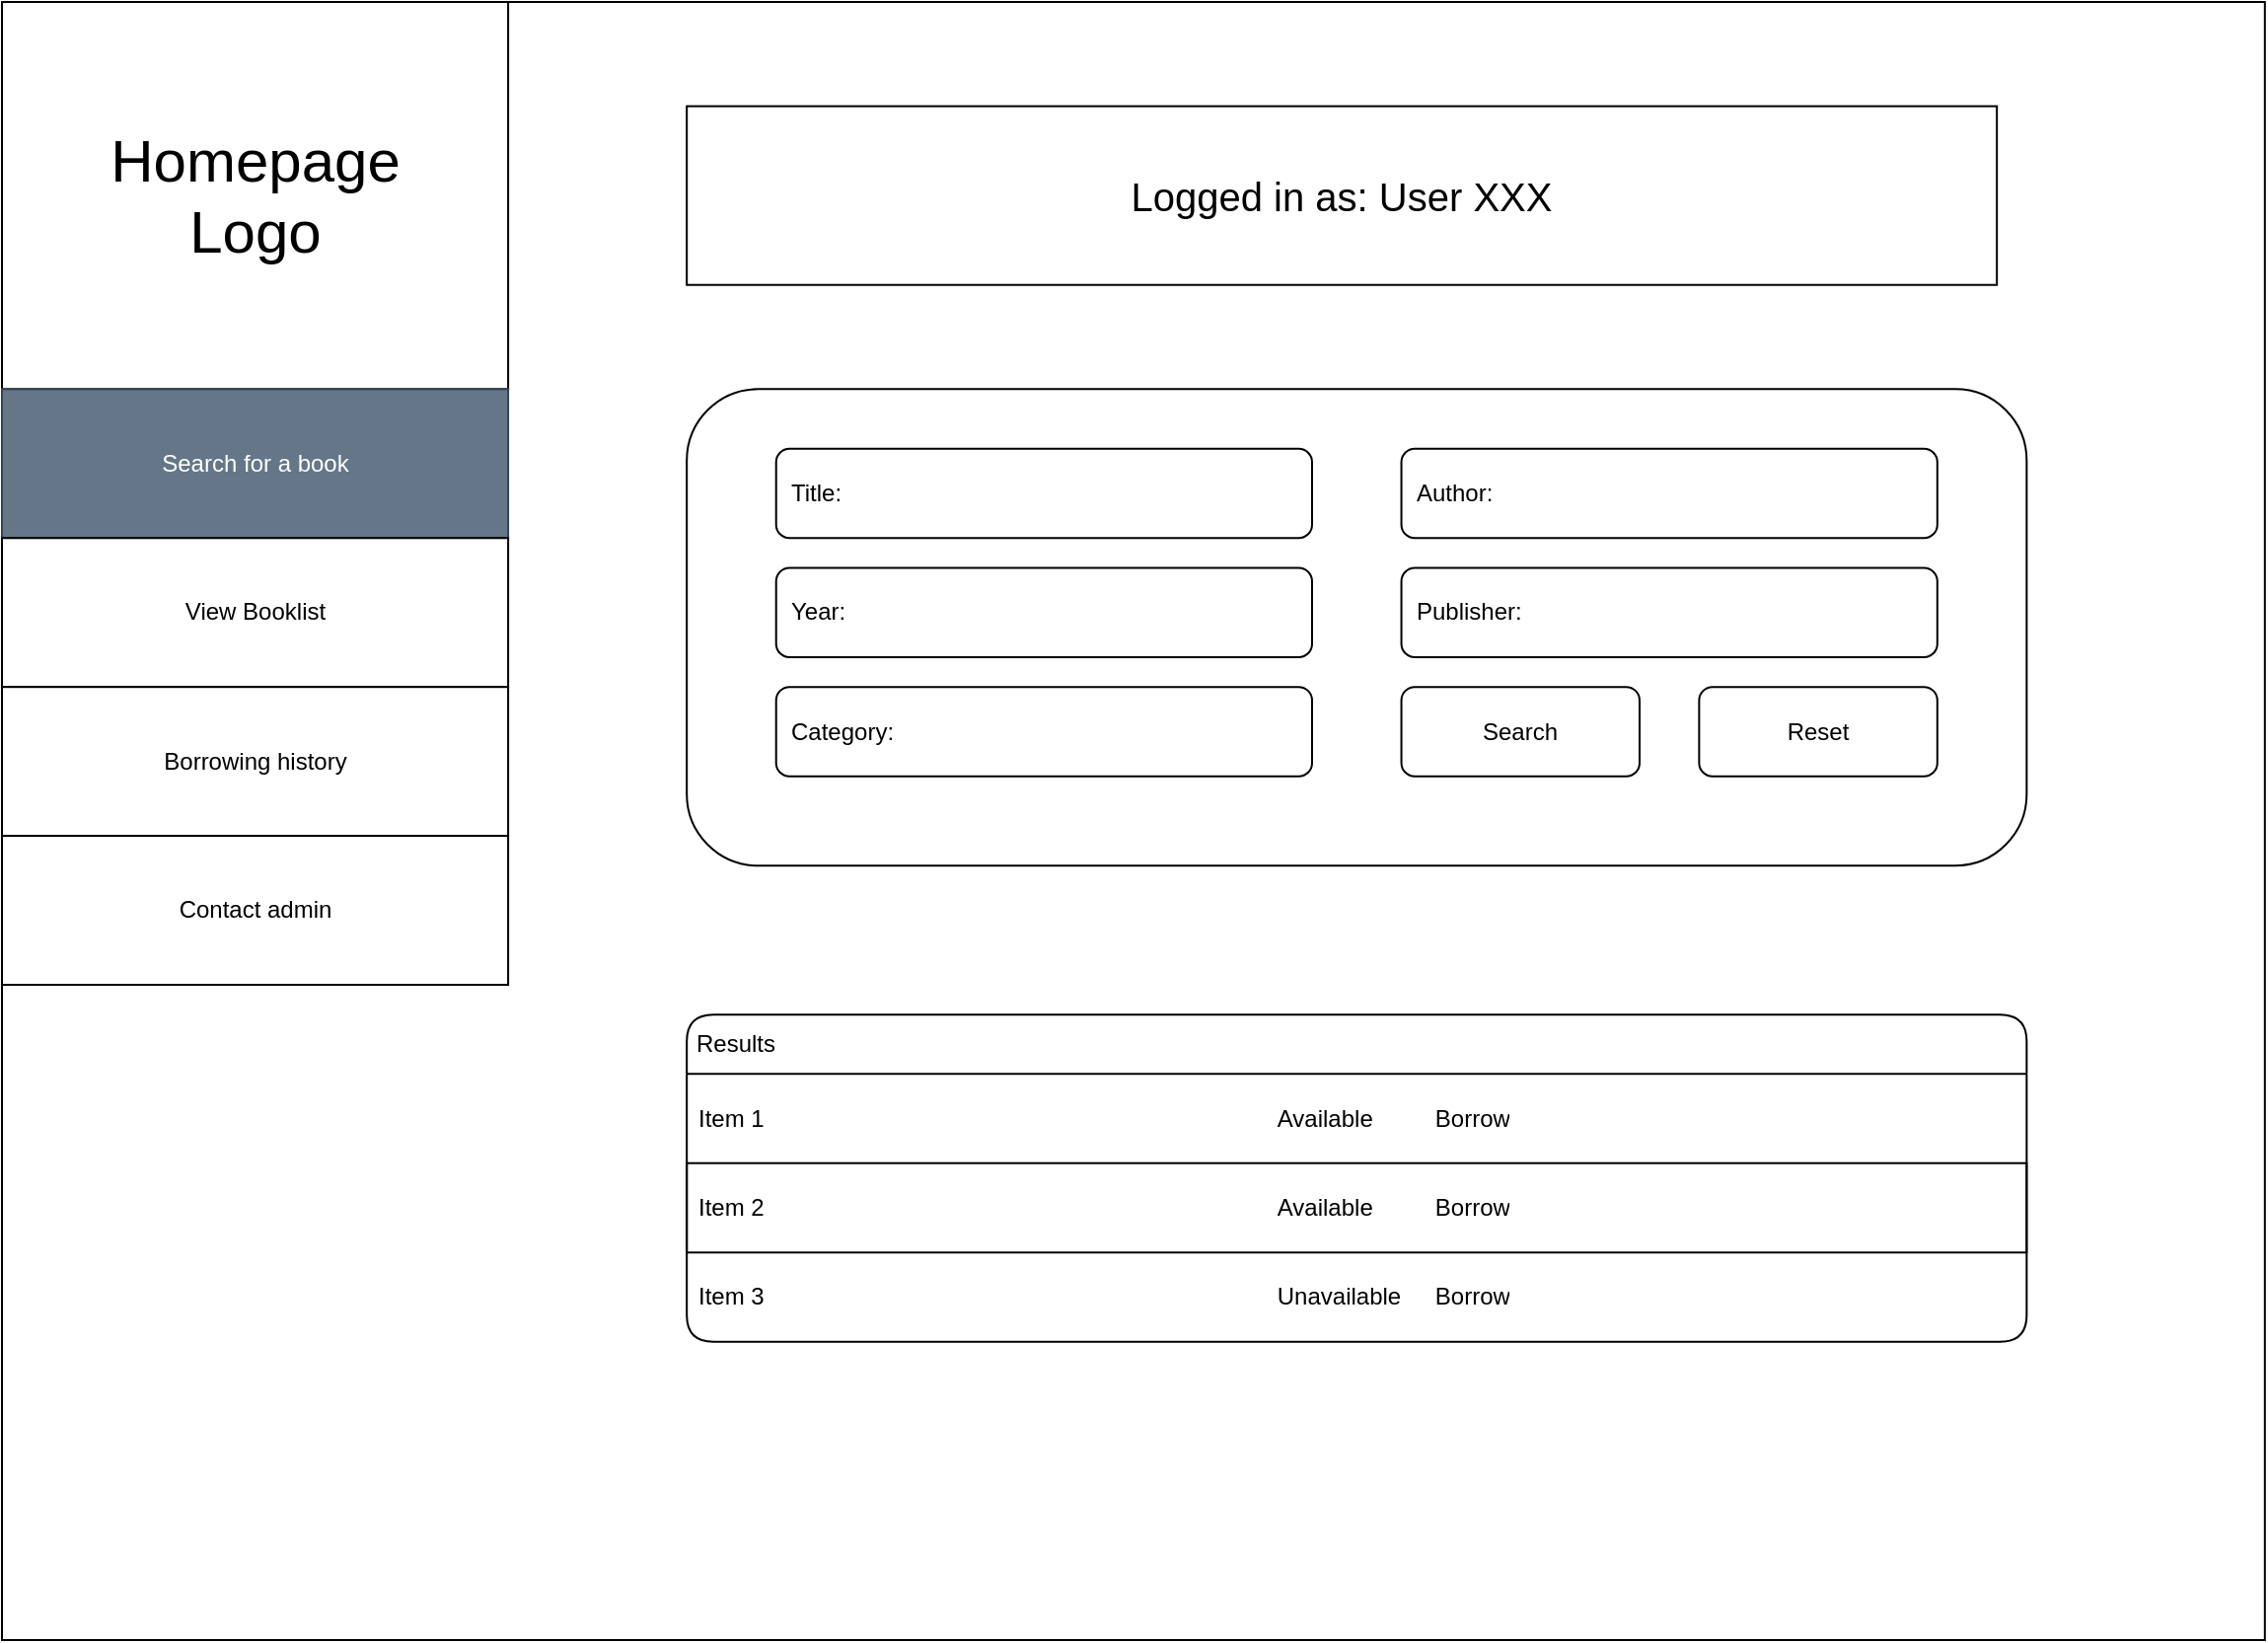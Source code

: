 <mxfile>
    <diagram id="0CckgzVXy82zRMYBrfmL" name="User search">
        <mxGraphModel dx="2255" dy="1273" grid="1" gridSize="10" guides="1" tooltips="1" connect="1" arrows="1" fold="1" page="1" pageScale="1" pageWidth="1600" pageHeight="900" math="0" shadow="0">
            <root>
                <mxCell id="0"/>
                <mxCell id="1" parent="0"/>
                <mxCell id="z92xc4Q1Bs1WR3zz0h-R-22" value="" style="group" vertex="1" connectable="0" parent="1">
                    <mxGeometry x="227" y="35" width="1146.91" height="830" as="geometry"/>
                </mxCell>
                <mxCell id="z92xc4Q1Bs1WR3zz0h-R-1" value="" style="rounded=0;whiteSpace=wrap;html=1;fillColor=default;fillStyle=auto;" vertex="1" parent="z92xc4Q1Bs1WR3zz0h-R-22">
                    <mxGeometry width="1146.91" height="830" as="geometry"/>
                </mxCell>
                <mxCell id="z92xc4Q1Bs1WR3zz0h-R-2" value="&lt;font style=&quot;font-size: 20px;&quot;&gt;Logged in as: User XXX&lt;/font&gt;" style="rounded=0;whiteSpace=wrap;html=1;" vertex="1" parent="z92xc4Q1Bs1WR3zz0h-R-22">
                    <mxGeometry x="347.091" y="52.818" width="664.001" height="90.545" as="geometry"/>
                </mxCell>
                <mxCell id="z92xc4Q1Bs1WR3zz0h-R-3" value="" style="group" vertex="1" connectable="0" parent="z92xc4Q1Bs1WR3zz0h-R-22">
                    <mxGeometry width="256.546" height="498" as="geometry"/>
                </mxCell>
                <mxCell id="z92xc4Q1Bs1WR3zz0h-R-4" value="&lt;font style=&quot;font-size: 30px;&quot;&gt;Homepage&lt;br&gt;Logo&lt;br&gt;&lt;/font&gt;" style="rounded=0;whiteSpace=wrap;html=1;" vertex="1" parent="z92xc4Q1Bs1WR3zz0h-R-3">
                    <mxGeometry width="256.546" height="196.182" as="geometry"/>
                </mxCell>
                <mxCell id="z92xc4Q1Bs1WR3zz0h-R-5" value="Search for a book" style="rounded=0;whiteSpace=wrap;html=1;fillColor=#647687;fontColor=#ffffff;strokeColor=#314354;" vertex="1" parent="z92xc4Q1Bs1WR3zz0h-R-3">
                    <mxGeometry y="196.182" width="256.546" height="75.455" as="geometry"/>
                </mxCell>
                <mxCell id="z92xc4Q1Bs1WR3zz0h-R-6" value="View Booklist" style="rounded=0;whiteSpace=wrap;html=1;" vertex="1" parent="z92xc4Q1Bs1WR3zz0h-R-3">
                    <mxGeometry y="271.636" width="256.546" height="75.455" as="geometry"/>
                </mxCell>
                <mxCell id="z92xc4Q1Bs1WR3zz0h-R-7" value="Borrowing history" style="rounded=0;whiteSpace=wrap;html=1;" vertex="1" parent="z92xc4Q1Bs1WR3zz0h-R-3">
                    <mxGeometry y="347.091" width="256.546" height="75.455" as="geometry"/>
                </mxCell>
                <mxCell id="z92xc4Q1Bs1WR3zz0h-R-8" value="Contact admin" style="rounded=0;whiteSpace=wrap;html=1;" vertex="1" parent="z92xc4Q1Bs1WR3zz0h-R-3">
                    <mxGeometry y="422.545" width="256.546" height="75.455" as="geometry"/>
                </mxCell>
                <mxCell id="z92xc4Q1Bs1WR3zz0h-R-9" value="Results" style="swimlane;fontStyle=0;childLayout=stackLayout;horizontal=1;startSize=30;horizontalStack=0;resizeParent=1;resizeParentMax=0;resizeLast=0;collapsible=1;marginBottom=0;whiteSpace=wrap;html=1;rounded=1;align=left;spacingLeft=3;" vertex="1" parent="z92xc4Q1Bs1WR3zz0h-R-22">
                    <mxGeometry x="347.091" y="513.091" width="679.091" height="165.818" as="geometry">
                        <mxRectangle x="270" y="420" width="60" height="30" as="alternateBounds"/>
                    </mxGeometry>
                </mxCell>
                <mxCell id="z92xc4Q1Bs1WR3zz0h-R-10" value="Item 1&lt;span style=&quot;white-space: pre;&quot;&gt;&#9;&lt;/span&gt;&lt;span style=&quot;white-space: pre;&quot;&gt;&#9;&lt;/span&gt;&lt;span style=&quot;white-space: pre;&quot;&gt;&#9;&lt;/span&gt;&lt;span style=&quot;white-space: pre;&quot;&gt;&#9;&lt;/span&gt;&lt;span style=&quot;white-space: pre;&quot;&gt;&#9;&lt;/span&gt;&lt;span style=&quot;white-space: pre;&quot;&gt;&#9;&lt;/span&gt;&lt;span style=&quot;white-space: pre;&quot;&gt;&#9;&lt;/span&gt;&lt;span style=&quot;white-space: pre;&quot;&gt;&#9;&lt;/span&gt;&lt;span style=&quot;white-space: pre;&quot;&gt;&#9;&lt;/span&gt;&lt;span style=&quot;white-space: pre;&quot;&gt;&#9;&lt;/span&gt;Available&lt;span style=&quot;white-space: pre;&quot;&gt;&#9;&lt;/span&gt;&lt;span style=&quot;white-space: pre;&quot;&gt;&#9;&lt;/span&gt;Borrow" style="text;strokeColor=none;fillColor=none;align=left;verticalAlign=middle;spacingLeft=4;spacingRight=4;overflow=hidden;points=[[0,0.5],[1,0.5]];portConstraint=eastwest;rotatable=0;whiteSpace=wrap;html=1;" vertex="1" parent="z92xc4Q1Bs1WR3zz0h-R-9">
                    <mxGeometry y="30" width="679.091" height="45.273" as="geometry"/>
                </mxCell>
                <mxCell id="z92xc4Q1Bs1WR3zz0h-R-11" value="Item 2&lt;span style=&quot;white-space: pre;&quot;&gt;&#9;&lt;/span&gt;&lt;span style=&quot;white-space: pre;&quot;&gt;&#9;&lt;/span&gt;&lt;span style=&quot;white-space: pre;&quot;&gt;&#9;&lt;/span&gt;&lt;span style=&quot;white-space: pre;&quot;&gt;&#9;&lt;/span&gt;&lt;span style=&quot;white-space: pre;&quot;&gt;&#9;&lt;/span&gt;&lt;span style=&quot;white-space: pre;&quot;&gt;&#9;&lt;/span&gt;&lt;span style=&quot;white-space: pre;&quot;&gt;&#9;&lt;/span&gt;&lt;span style=&quot;white-space: pre;&quot;&gt;&#9;&lt;/span&gt;&lt;span style=&quot;white-space: pre;&quot;&gt;&#9;&lt;/span&gt;&lt;span style=&quot;white-space: pre;&quot;&gt;&#9;&lt;/span&gt;Available&lt;span style=&quot;&quot;&gt;&#9;&lt;span style=&quot;white-space: pre;&quot;&gt;&#9;&lt;/span&gt;&lt;/span&gt;Borrow" style="text;strokeColor=default;fillColor=none;align=left;verticalAlign=middle;spacingLeft=4;spacingRight=4;overflow=hidden;points=[[0,0.5],[1,0.5]];portConstraint=eastwest;rotatable=0;whiteSpace=wrap;html=1;" vertex="1" parent="z92xc4Q1Bs1WR3zz0h-R-9">
                    <mxGeometry y="75.273" width="679.091" height="45.273" as="geometry"/>
                </mxCell>
                <mxCell id="z92xc4Q1Bs1WR3zz0h-R-12" value="Item 3&lt;span style=&quot;&quot;&gt;&amp;nbsp;&lt;/span&gt;&lt;span style=&quot;&quot;&gt;&amp;nbsp;&lt;span style=&quot;white-space: pre;&quot;&gt;&#9;&lt;/span&gt;&lt;span style=&quot;white-space: pre;&quot;&gt;&#9;&lt;/span&gt;&lt;span style=&quot;white-space: pre;&quot;&gt;&#9;&lt;/span&gt;&lt;span style=&quot;white-space: pre;&quot;&gt;&#9;&lt;/span&gt;&lt;span style=&quot;white-space: pre;&quot;&gt;&#9;&lt;/span&gt;&lt;span style=&quot;white-space: pre;&quot;&gt;&#9;&lt;/span&gt;&lt;span style=&quot;white-space: pre;&quot;&gt;&#9;&lt;/span&gt;&lt;span style=&quot;white-space: pre;&quot;&gt;&#9;&lt;/span&gt;&lt;span style=&quot;white-space: pre;&quot;&gt;&#9;&lt;/span&gt;&lt;span style=&quot;white-space: pre;&quot;&gt;&#9;&lt;/span&gt;Una&lt;/span&gt;vailable&lt;span style=&quot;&quot;&gt;&#9;&lt;span style=&quot;white-space: pre;&quot;&gt;&#9;&lt;/span&gt;&lt;/span&gt;Borrow" style="text;strokeColor=none;fillColor=none;align=left;verticalAlign=middle;spacingLeft=4;spacingRight=4;overflow=hidden;points=[[0,0.5],[1,0.5]];portConstraint=eastwest;rotatable=0;whiteSpace=wrap;html=1;" vertex="1" parent="z92xc4Q1Bs1WR3zz0h-R-9">
                    <mxGeometry y="120.545" width="679.091" height="45.273" as="geometry"/>
                </mxCell>
                <mxCell id="z92xc4Q1Bs1WR3zz0h-R-13" value="&lt;font style=&quot;font-size: 20px;&quot;&gt;&lt;br&gt;&lt;/font&gt;" style="rounded=1;whiteSpace=wrap;html=1;" vertex="1" parent="z92xc4Q1Bs1WR3zz0h-R-22">
                    <mxGeometry x="347.091" y="196.182" width="679.091" height="241.455" as="geometry"/>
                </mxCell>
                <mxCell id="z92xc4Q1Bs1WR3zz0h-R-14" value="" style="group" vertex="1" connectable="0" parent="z92xc4Q1Bs1WR3zz0h-R-22">
                    <mxGeometry x="392.364" y="226.364" width="588.546" height="166" as="geometry"/>
                </mxCell>
                <mxCell id="z92xc4Q1Bs1WR3zz0h-R-15" value="Title:&amp;nbsp;" style="rounded=1;whiteSpace=wrap;html=1;align=left;spacingLeft=6;" vertex="1" parent="z92xc4Q1Bs1WR3zz0h-R-14">
                    <mxGeometry width="271.637" height="45.273" as="geometry"/>
                </mxCell>
                <mxCell id="z92xc4Q1Bs1WR3zz0h-R-16" value="Year:&amp;nbsp;" style="rounded=1;whiteSpace=wrap;html=1;align=left;spacingLeft=6;" vertex="1" parent="z92xc4Q1Bs1WR3zz0h-R-14">
                    <mxGeometry y="60.364" width="271.637" height="45.273" as="geometry"/>
                </mxCell>
                <mxCell id="z92xc4Q1Bs1WR3zz0h-R-17" value="Author:&amp;nbsp;" style="rounded=1;whiteSpace=wrap;html=1;align=left;spacingLeft=6;" vertex="1" parent="z92xc4Q1Bs1WR3zz0h-R-14">
                    <mxGeometry x="316.909" width="271.637" height="45.273" as="geometry"/>
                </mxCell>
                <mxCell id="z92xc4Q1Bs1WR3zz0h-R-18" value="Publisher:&amp;nbsp;" style="rounded=1;whiteSpace=wrap;html=1;align=left;spacingLeft=6;" vertex="1" parent="z92xc4Q1Bs1WR3zz0h-R-14">
                    <mxGeometry x="316.909" y="60.364" width="271.637" height="45.273" as="geometry"/>
                </mxCell>
                <mxCell id="z92xc4Q1Bs1WR3zz0h-R-19" value="Category:&amp;nbsp;" style="rounded=1;whiteSpace=wrap;html=1;align=left;spacingLeft=6;" vertex="1" parent="z92xc4Q1Bs1WR3zz0h-R-14">
                    <mxGeometry y="120.727" width="271.637" height="45.273" as="geometry"/>
                </mxCell>
                <mxCell id="z92xc4Q1Bs1WR3zz0h-R-20" value="Search" style="rounded=1;whiteSpace=wrap;html=1;" vertex="1" parent="z92xc4Q1Bs1WR3zz0h-R-14">
                    <mxGeometry x="316.909" y="120.727" width="120.727" height="45.273" as="geometry"/>
                </mxCell>
                <mxCell id="z92xc4Q1Bs1WR3zz0h-R-21" value="Reset" style="rounded=1;whiteSpace=wrap;html=1;" vertex="1" parent="z92xc4Q1Bs1WR3zz0h-R-14">
                    <mxGeometry x="467.819" y="120.727" width="120.727" height="45.273" as="geometry"/>
                </mxCell>
            </root>
        </mxGraphModel>
    </diagram>
    <diagram id="qqko3DIy3ZqMYqFOs5fr" name="Admin search">
        <mxGraphModel dx="2082" dy="275" grid="1" gridSize="10" guides="1" tooltips="1" connect="1" arrows="1" fold="1" page="1" pageScale="1" pageWidth="1600" pageHeight="900" math="0" shadow="0">
            <root>
                <mxCell id="0"/>
                <mxCell id="1" parent="0"/>
                <mxCell id="KGconYdnhPl-Y97_nvHL-24" value="" style="group" vertex="1" connectable="0" parent="1">
                    <mxGeometry x="227" y="935" width="1146.91" height="830" as="geometry"/>
                </mxCell>
                <mxCell id="KGconYdnhPl-Y97_nvHL-1" value="" style="rounded=0;whiteSpace=wrap;html=1;fillColor=default;fillStyle=auto;" vertex="1" parent="KGconYdnhPl-Y97_nvHL-24">
                    <mxGeometry width="1146.91" height="830" as="geometry"/>
                </mxCell>
                <mxCell id="KGconYdnhPl-Y97_nvHL-2" value="&lt;font style=&quot;font-size: 20px;&quot;&gt;Logged in as: Admin XXX&lt;/font&gt;" style="rounded=0;whiteSpace=wrap;html=1;" vertex="1" parent="KGconYdnhPl-Y97_nvHL-24">
                    <mxGeometry x="347.091" y="52.818" width="664.001" height="90.545" as="geometry"/>
                </mxCell>
                <mxCell id="KGconYdnhPl-Y97_nvHL-3" value="Results" style="swimlane;fontStyle=0;childLayout=stackLayout;horizontal=1;startSize=30;horizontalStack=0;resizeParent=1;resizeParentMax=0;resizeLast=0;collapsible=1;marginBottom=0;whiteSpace=wrap;html=1;rounded=1;align=left;spacingLeft=3;" vertex="1" parent="KGconYdnhPl-Y97_nvHL-24">
                    <mxGeometry x="347.091" y="513.091" width="679.091" height="165.818" as="geometry">
                        <mxRectangle x="270" y="1530" width="60" height="30" as="alternateBounds"/>
                    </mxGeometry>
                </mxCell>
                <mxCell id="KGconYdnhPl-Y97_nvHL-4" value="Item 1&lt;span style=&quot;white-space: pre;&quot;&gt;&#9;&lt;/span&gt;&lt;span style=&quot;white-space: pre;&quot;&gt;&#9;&lt;/span&gt;&lt;span style=&quot;white-space: pre;&quot;&gt;&#9;&lt;/span&gt;&lt;span style=&quot;white-space: pre;&quot;&gt;&#9;&lt;/span&gt;&lt;span style=&quot;white-space: pre;&quot;&gt;&#9;&lt;/span&gt;&lt;span style=&quot;white-space: pre;&quot;&gt;&#9;&lt;/span&gt;&lt;span style=&quot;white-space: pre;&quot;&gt;&#9;&lt;/span&gt;&lt;span style=&quot;white-space: pre;&quot;&gt;&#9;&lt;/span&gt;&lt;span style=&quot;white-space: pre;&quot;&gt;&#9;&lt;/span&gt;&lt;span style=&quot;white-space: pre;&quot;&gt;&#9;&lt;/span&gt;Edit&lt;span style=&quot;white-space: pre;&quot;&gt;&#9;&lt;/span&gt;&lt;span style=&quot;white-space: pre;&quot;&gt;&#9;&lt;/span&gt;Remove" style="text;strokeColor=none;fillColor=none;align=left;verticalAlign=middle;spacingLeft=4;spacingRight=4;overflow=hidden;points=[[0,0.5],[1,0.5]];portConstraint=eastwest;rotatable=0;whiteSpace=wrap;html=1;" vertex="1" parent="KGconYdnhPl-Y97_nvHL-3">
                    <mxGeometry y="30" width="679.091" height="45.273" as="geometry"/>
                </mxCell>
                <mxCell id="KGconYdnhPl-Y97_nvHL-5" value="Item 2&lt;span style=&quot;white-space: pre;&quot;&gt;&#9;&lt;/span&gt;&lt;span style=&quot;white-space: pre;&quot;&gt;&#9;&lt;/span&gt;&lt;span style=&quot;white-space: pre;&quot;&gt;&#9;&lt;/span&gt;&lt;span style=&quot;white-space: pre;&quot;&gt;&#9;&lt;/span&gt;&lt;span style=&quot;white-space: pre;&quot;&gt;&#9;&lt;/span&gt;&lt;span style=&quot;white-space: pre;&quot;&gt;&#9;&lt;/span&gt;&lt;span style=&quot;white-space: pre;&quot;&gt;&#9;&lt;/span&gt;&lt;span style=&quot;white-space: pre;&quot;&gt;&#9;&lt;/span&gt;&lt;span style=&quot;white-space: pre;&quot;&gt;&#9;&lt;/span&gt;&lt;span style=&quot;white-space: pre;&quot;&gt;&#9;&lt;/span&gt;Edit&lt;span style=&quot;&quot;&gt;&#9;&lt;span style=&quot;white-space: pre;&quot;&gt;&#9;&lt;span style=&quot;white-space: pre;&quot;&gt;&#9;&lt;/span&gt;&lt;/span&gt;&lt;/span&gt;Remove" style="text;strokeColor=default;fillColor=none;align=left;verticalAlign=middle;spacingLeft=4;spacingRight=4;overflow=hidden;points=[[0,0.5],[1,0.5]];portConstraint=eastwest;rotatable=0;whiteSpace=wrap;html=1;" vertex="1" parent="KGconYdnhPl-Y97_nvHL-3">
                    <mxGeometry y="75.273" width="679.091" height="45.273" as="geometry"/>
                </mxCell>
                <mxCell id="KGconYdnhPl-Y97_nvHL-6" value="Item 3&lt;span style=&quot;&quot;&gt;&amp;nbsp;&lt;/span&gt;&lt;span style=&quot;&quot;&gt;&amp;nbsp;&lt;span style=&quot;white-space: pre;&quot;&gt;&#9;&lt;/span&gt;&lt;span style=&quot;white-space: pre;&quot;&gt;&#9;&lt;/span&gt;&lt;span style=&quot;white-space: pre;&quot;&gt;&#9;&lt;/span&gt;&lt;span style=&quot;white-space: pre;&quot;&gt;&#9;&lt;/span&gt;&lt;span style=&quot;white-space: pre;&quot;&gt;&#9;&lt;/span&gt;&lt;span style=&quot;white-space: pre;&quot;&gt;&#9;&lt;/span&gt;&lt;span style=&quot;white-space: pre;&quot;&gt;&#9;&lt;/span&gt;&lt;span style=&quot;white-space: pre;&quot;&gt;&#9;&lt;/span&gt;&lt;span style=&quot;white-space: pre;&quot;&gt;&#9;&lt;/span&gt;&lt;span style=&quot;white-space: pre;&quot;&gt;&#9;&lt;/span&gt;Edit&lt;span style=&quot;white-space: pre;&quot;&gt;&#9;&lt;/span&gt;&lt;/span&gt;&lt;span style=&quot;&quot;&gt;&amp;nbsp;&lt;span style=&quot;white-space: pre;&quot;&gt;&#9;&lt;/span&gt;&lt;/span&gt;Remove" style="text;strokeColor=none;fillColor=none;align=left;verticalAlign=middle;spacingLeft=4;spacingRight=4;overflow=hidden;points=[[0,0.5],[1,0.5]];portConstraint=eastwest;rotatable=0;whiteSpace=wrap;html=1;" vertex="1" parent="KGconYdnhPl-Y97_nvHL-3">
                    <mxGeometry y="120.545" width="679.091" height="45.273" as="geometry"/>
                </mxCell>
                <mxCell id="KGconYdnhPl-Y97_nvHL-7" value="&lt;font style=&quot;font-size: 20px;&quot;&gt;&lt;br&gt;&lt;/font&gt;" style="rounded=1;whiteSpace=wrap;html=1;" vertex="1" parent="KGconYdnhPl-Y97_nvHL-24">
                    <mxGeometry x="347.091" y="196.182" width="679.091" height="241.455" as="geometry"/>
                </mxCell>
                <mxCell id="KGconYdnhPl-Y97_nvHL-8" value="" style="group" vertex="1" connectable="0" parent="KGconYdnhPl-Y97_nvHL-24">
                    <mxGeometry width="256.546" height="648.909" as="geometry"/>
                </mxCell>
                <mxCell id="KGconYdnhPl-Y97_nvHL-9" value="&lt;font style=&quot;font-size: 30px;&quot;&gt;Homepage&lt;br&gt;Logo&lt;br&gt;&lt;/font&gt;" style="rounded=0;whiteSpace=wrap;html=1;" vertex="1" parent="KGconYdnhPl-Y97_nvHL-8">
                    <mxGeometry width="256.546" height="196.182" as="geometry"/>
                </mxCell>
                <mxCell id="KGconYdnhPl-Y97_nvHL-10" value="Search for a book to &lt;br&gt;Edit or Remove" style="rounded=0;whiteSpace=wrap;html=1;fillColor=#647687;fontColor=#ffffff;strokeColor=#314354;" vertex="1" parent="KGconYdnhPl-Y97_nvHL-8">
                    <mxGeometry y="196.182" width="256.546" height="75.455" as="geometry"/>
                </mxCell>
                <mxCell id="KGconYdnhPl-Y97_nvHL-11" value="Add a book to Library" style="rounded=0;whiteSpace=wrap;html=1;" vertex="1" parent="KGconYdnhPl-Y97_nvHL-8">
                    <mxGeometry y="271.636" width="256.546" height="75.455" as="geometry"/>
                </mxCell>
                <mxCell id="KGconYdnhPl-Y97_nvHL-12" value="View booklist" style="rounded=0;whiteSpace=wrap;html=1;" vertex="1" parent="KGconYdnhPl-Y97_nvHL-8">
                    <mxGeometry y="347.091" width="256.546" height="75.455" as="geometry"/>
                </mxCell>
                <mxCell id="KGconYdnhPl-Y97_nvHL-13" value="View borrowing history" style="rounded=0;whiteSpace=wrap;html=1;" vertex="1" parent="KGconYdnhPl-Y97_nvHL-8">
                    <mxGeometry y="422.545" width="256.546" height="75.455" as="geometry"/>
                </mxCell>
                <mxCell id="KGconYdnhPl-Y97_nvHL-14" value="Send message to All user" style="rounded=0;whiteSpace=wrap;html=1;" vertex="1" parent="KGconYdnhPl-Y97_nvHL-8">
                    <mxGeometry y="498" width="256.546" height="75.455" as="geometry"/>
                </mxCell>
                <mxCell id="KGconYdnhPl-Y97_nvHL-15" value="View messages from users" style="rounded=0;whiteSpace=wrap;html=1;" vertex="1" parent="KGconYdnhPl-Y97_nvHL-8">
                    <mxGeometry y="573.455" width="256.546" height="75.455" as="geometry"/>
                </mxCell>
                <mxCell id="KGconYdnhPl-Y97_nvHL-16" value="" style="group" vertex="1" connectable="0" parent="KGconYdnhPl-Y97_nvHL-24">
                    <mxGeometry x="392.364" y="226.364" width="588.546" height="166" as="geometry"/>
                </mxCell>
                <mxCell id="KGconYdnhPl-Y97_nvHL-17" value="Title:&amp;nbsp;" style="rounded=1;whiteSpace=wrap;html=1;align=left;spacingLeft=6;" vertex="1" parent="KGconYdnhPl-Y97_nvHL-16">
                    <mxGeometry width="271.637" height="45.273" as="geometry"/>
                </mxCell>
                <mxCell id="KGconYdnhPl-Y97_nvHL-18" value="Year:&amp;nbsp;" style="rounded=1;whiteSpace=wrap;html=1;align=left;spacingLeft=6;" vertex="1" parent="KGconYdnhPl-Y97_nvHL-16">
                    <mxGeometry y="60.364" width="271.637" height="45.273" as="geometry"/>
                </mxCell>
                <mxCell id="KGconYdnhPl-Y97_nvHL-19" value="Author:&amp;nbsp;" style="rounded=1;whiteSpace=wrap;html=1;align=left;spacingLeft=6;" vertex="1" parent="KGconYdnhPl-Y97_nvHL-16">
                    <mxGeometry x="316.909" width="271.637" height="45.273" as="geometry"/>
                </mxCell>
                <mxCell id="KGconYdnhPl-Y97_nvHL-20" value="Publisher:&amp;nbsp;" style="rounded=1;whiteSpace=wrap;html=1;align=left;spacingLeft=6;" vertex="1" parent="KGconYdnhPl-Y97_nvHL-16">
                    <mxGeometry x="316.909" y="60.364" width="271.637" height="45.273" as="geometry"/>
                </mxCell>
                <mxCell id="KGconYdnhPl-Y97_nvHL-21" value="Category:&amp;nbsp;" style="rounded=1;whiteSpace=wrap;html=1;align=left;spacingLeft=6;" vertex="1" parent="KGconYdnhPl-Y97_nvHL-16">
                    <mxGeometry y="120.727" width="271.637" height="45.273" as="geometry"/>
                </mxCell>
                <mxCell id="KGconYdnhPl-Y97_nvHL-22" value="Search" style="rounded=1;whiteSpace=wrap;html=1;" vertex="1" parent="KGconYdnhPl-Y97_nvHL-16">
                    <mxGeometry x="316.909" y="120.727" width="120.727" height="45.273" as="geometry"/>
                </mxCell>
                <mxCell id="KGconYdnhPl-Y97_nvHL-23" value="Reset" style="rounded=1;whiteSpace=wrap;html=1;" vertex="1" parent="KGconYdnhPl-Y97_nvHL-16">
                    <mxGeometry x="467.819" y="120.727" width="120.727" height="45.273" as="geometry"/>
                </mxCell>
            </root>
        </mxGraphModel>
    </diagram>
    <diagram id="-ZUKVRQLsdZdNudwEBC_" name="Add">
        <mxGraphModel dx="1933" dy="1091" grid="1" gridSize="10" guides="1" tooltips="1" connect="1" arrows="1" fold="1" page="1" pageScale="1" pageWidth="1600" pageHeight="900" math="0" shadow="0">
            <root>
                <mxCell id="0"/>
                <mxCell id="1" parent="0"/>
                <mxCell id="1HoJW5jKVL-CGAgNjsAj-25" value="" style="group" vertex="1" connectable="0" parent="1">
                    <mxGeometry x="118" y="38" width="1363.04" height="825" as="geometry"/>
                </mxCell>
                <mxCell id="1HoJW5jKVL-CGAgNjsAj-1" value="" style="rounded=0;whiteSpace=wrap;html=1;fillColor=default;fillStyle=auto;" vertex="1" parent="1HoJW5jKVL-CGAgNjsAj-25">
                    <mxGeometry width="1363.04" height="825" as="geometry"/>
                </mxCell>
                <mxCell id="1HoJW5jKVL-CGAgNjsAj-2" value="&lt;font style=&quot;font-size: 20px;&quot;&gt;Logged in as: Admin XXX&lt;/font&gt;" style="rounded=0;whiteSpace=wrap;html=1;" vertex="1" parent="1HoJW5jKVL-CGAgNjsAj-25">
                    <mxGeometry x="421.466" y="53.804" width="789.128" height="107.609" as="geometry"/>
                </mxCell>
                <mxCell id="1HoJW5jKVL-CGAgNjsAj-3" value="" style="group" vertex="1" connectable="0" parent="1HoJW5jKVL-CGAgNjsAj-25">
                    <mxGeometry x="412.5" y="233.15" width="897.5" height="526.85" as="geometry"/>
                </mxCell>
                <mxCell id="1HoJW5jKVL-CGAgNjsAj-4" value="" style="group" vertex="1" connectable="0" parent="1HoJW5jKVL-CGAgNjsAj-3">
                    <mxGeometry width="897.5" height="526.85" as="geometry"/>
                </mxCell>
                <mxCell id="1HoJW5jKVL-CGAgNjsAj-5" value="&lt;font style=&quot;font-size: 20px;&quot;&gt;&lt;br&gt;&lt;/font&gt;" style="rounded=1;whiteSpace=wrap;html=1;" vertex="1" parent="1HoJW5jKVL-CGAgNjsAj-4">
                    <mxGeometry width="897.5" height="526.85" as="geometry"/>
                </mxCell>
                <mxCell id="1HoJW5jKVL-CGAgNjsAj-6" value="Title:&amp;nbsp;" style="rounded=1;whiteSpace=wrap;html=1;align=left;spacingLeft=6;" vertex="1" parent="1HoJW5jKVL-CGAgNjsAj-4">
                    <mxGeometry x="59.833" y="55.458" width="359.0" height="83.187" as="geometry"/>
                </mxCell>
                <mxCell id="1HoJW5jKVL-CGAgNjsAj-7" value="Year:&amp;nbsp;" style="rounded=1;whiteSpace=wrap;html=1;align=left;spacingLeft=6;" vertex="1" parent="1HoJW5jKVL-CGAgNjsAj-4">
                    <mxGeometry x="59.833" y="166.374" width="359.0" height="83.187" as="geometry"/>
                </mxCell>
                <mxCell id="1HoJW5jKVL-CGAgNjsAj-8" value="Author:&amp;nbsp;" style="rounded=1;whiteSpace=wrap;html=1;align=left;spacingLeft=6;" vertex="1" parent="1HoJW5jKVL-CGAgNjsAj-4">
                    <mxGeometry x="478.667" y="55.458" width="359.0" height="83.187" as="geometry"/>
                </mxCell>
                <mxCell id="1HoJW5jKVL-CGAgNjsAj-9" value="Publisher:&amp;nbsp;" style="rounded=1;whiteSpace=wrap;html=1;align=left;spacingLeft=6;" vertex="1" parent="1HoJW5jKVL-CGAgNjsAj-4">
                    <mxGeometry x="478.667" y="166.374" width="359.0" height="83.187" as="geometry"/>
                </mxCell>
                <mxCell id="1HoJW5jKVL-CGAgNjsAj-10" value="Category:&amp;nbsp;" style="rounded=1;whiteSpace=wrap;html=1;align=left;spacingLeft=6;" vertex="1" parent="1HoJW5jKVL-CGAgNjsAj-4">
                    <mxGeometry x="59.833" y="277.289" width="359.0" height="83.187" as="geometry"/>
                </mxCell>
                <mxCell id="1HoJW5jKVL-CGAgNjsAj-11" value="Add Book" style="rounded=1;whiteSpace=wrap;html=1;" vertex="1" parent="1HoJW5jKVL-CGAgNjsAj-4">
                    <mxGeometry x="478.667" y="388.205" width="159.556" height="83.187" as="geometry"/>
                </mxCell>
                <mxCell id="1HoJW5jKVL-CGAgNjsAj-12" value="Reset" style="rounded=1;whiteSpace=wrap;html=1;" vertex="1" parent="1HoJW5jKVL-CGAgNjsAj-4">
                    <mxGeometry x="678.111" y="388.205" width="159.556" height="83.187" as="geometry"/>
                </mxCell>
                <mxCell id="1HoJW5jKVL-CGAgNjsAj-13" value="No. Copies:&amp;nbsp;" style="rounded=1;whiteSpace=wrap;html=1;align=left;spacingLeft=6;" vertex="1" parent="1HoJW5jKVL-CGAgNjsAj-4">
                    <mxGeometry x="478.667" y="277.289" width="359.0" height="83.187" as="geometry"/>
                </mxCell>
                <mxCell id="1HoJW5jKVL-CGAgNjsAj-14" value="Cover Image:&amp;nbsp;" style="rounded=1;whiteSpace=wrap;html=1;align=left;spacingLeft=6;" vertex="1" parent="1HoJW5jKVL-CGAgNjsAj-4">
                    <mxGeometry x="59.833" y="388.205" width="359.0" height="83.187" as="geometry"/>
                </mxCell>
                <mxCell id="1HoJW5jKVL-CGAgNjsAj-15" value="" style="group;labelBackgroundColor=#534d5b;fillColor=#647687;fontColor=#ffffff;strokeColor=#314354;" vertex="1" connectable="0" parent="1HoJW5jKVL-CGAgNjsAj-25">
                    <mxGeometry width="304.891" height="771.196" as="geometry"/>
                </mxCell>
                <mxCell id="1HoJW5jKVL-CGAgNjsAj-16" value="" style="group" vertex="1" connectable="0" parent="1HoJW5jKVL-CGAgNjsAj-15">
                    <mxGeometry width="304.891" height="771.196" as="geometry"/>
                </mxCell>
                <mxCell id="1HoJW5jKVL-CGAgNjsAj-17" value="" style="group" vertex="1" connectable="0" parent="1HoJW5jKVL-CGAgNjsAj-16">
                    <mxGeometry width="304.891" height="771.196" as="geometry"/>
                </mxCell>
                <mxCell id="1HoJW5jKVL-CGAgNjsAj-18" value="&lt;font style=&quot;font-size: 30px;&quot;&gt;Homepage&lt;br&gt;Logo&lt;br&gt;&lt;/font&gt;" style="rounded=0;whiteSpace=wrap;html=1;" vertex="1" parent="1HoJW5jKVL-CGAgNjsAj-17">
                    <mxGeometry width="304.891" height="233.152" as="geometry"/>
                </mxCell>
                <mxCell id="1HoJW5jKVL-CGAgNjsAj-19" value="Search for a book to &lt;br&gt;Edit or Remove" style="rounded=0;whiteSpace=wrap;html=1;" vertex="1" parent="1HoJW5jKVL-CGAgNjsAj-17">
                    <mxGeometry y="233.152" width="304.891" height="89.674" as="geometry"/>
                </mxCell>
                <mxCell id="1HoJW5jKVL-CGAgNjsAj-20" value="Add a book to Library" style="rounded=0;whiteSpace=wrap;html=1;fillColor=#647687;fontColor=#ffffff;strokeColor=#314354;" vertex="1" parent="1HoJW5jKVL-CGAgNjsAj-17">
                    <mxGeometry y="322.826" width="304.891" height="89.674" as="geometry"/>
                </mxCell>
                <mxCell id="1HoJW5jKVL-CGAgNjsAj-21" value="View booklist" style="rounded=0;whiteSpace=wrap;html=1;" vertex="1" parent="1HoJW5jKVL-CGAgNjsAj-17">
                    <mxGeometry y="412.5" width="304.891" height="89.674" as="geometry"/>
                </mxCell>
                <mxCell id="1HoJW5jKVL-CGAgNjsAj-22" value="View borrowing history" style="rounded=0;whiteSpace=wrap;html=1;" vertex="1" parent="1HoJW5jKVL-CGAgNjsAj-17">
                    <mxGeometry y="502.174" width="304.891" height="89.674" as="geometry"/>
                </mxCell>
                <mxCell id="1HoJW5jKVL-CGAgNjsAj-23" value="Send message to All user" style="rounded=0;whiteSpace=wrap;html=1;" vertex="1" parent="1HoJW5jKVL-CGAgNjsAj-17">
                    <mxGeometry y="591.848" width="304.891" height="89.674" as="geometry"/>
                </mxCell>
                <mxCell id="1HoJW5jKVL-CGAgNjsAj-24" value="View messages from users" style="rounded=0;whiteSpace=wrap;html=1;" vertex="1" parent="1HoJW5jKVL-CGAgNjsAj-17">
                    <mxGeometry y="681.522" width="304.891" height="89.674" as="geometry"/>
                </mxCell>
            </root>
        </mxGraphModel>
    </diagram>
    <diagram id="vD8GVnWlhd4peUi3GWAO" name="View">
        <mxGraphModel dx="1691" dy="-845" grid="1" gridSize="10" guides="1" tooltips="1" connect="1" arrows="1" fold="1" page="1" pageScale="1" pageWidth="1600" pageHeight="900" math="0" shadow="0">
            <root>
                <mxCell id="0"/>
                <mxCell id="1" parent="0"/>
                <mxCell id="Hppvk6GrqgSlITVzhlgv-15" value="" style="group" vertex="1" connectable="0" parent="1">
                    <mxGeometry x="213" y="1825" width="1174.55" height="850" as="geometry"/>
                </mxCell>
                <mxCell id="Hppvk6GrqgSlITVzhlgv-1" value="" style="rounded=0;whiteSpace=wrap;html=1;fillColor=default;fillStyle=auto;" vertex="1" parent="Hppvk6GrqgSlITVzhlgv-15">
                    <mxGeometry width="1174.55" height="850" as="geometry"/>
                </mxCell>
                <mxCell id="Hppvk6GrqgSlITVzhlgv-2" value="&lt;font style=&quot;font-size: 20px;&quot;&gt;Logged in as: Admin XXX&lt;/font&gt;" style="rounded=0;whiteSpace=wrap;html=1;" vertex="1" parent="Hppvk6GrqgSlITVzhlgv-15">
                    <mxGeometry x="355.456" y="54.091" width="680.003" height="92.727" as="geometry"/>
                </mxCell>
                <mxCell id="Hppvk6GrqgSlITVzhlgv-3" value="" style="group" vertex="1" connectable="0" parent="Hppvk6GrqgSlITVzhlgv-15">
                    <mxGeometry width="262.728" height="664.545" as="geometry"/>
                </mxCell>
                <mxCell id="Hppvk6GrqgSlITVzhlgv-4" value="&lt;font style=&quot;font-size: 30px;&quot;&gt;Homepage&lt;br&gt;Logo&lt;br&gt;&lt;/font&gt;" style="rounded=0;whiteSpace=wrap;html=1;" vertex="1" parent="Hppvk6GrqgSlITVzhlgv-3">
                    <mxGeometry width="262.728" height="200.909" as="geometry"/>
                </mxCell>
                <mxCell id="Hppvk6GrqgSlITVzhlgv-5" value="Search for a book to &lt;br&gt;Edit or Remove" style="rounded=0;whiteSpace=wrap;html=1;" vertex="1" parent="Hppvk6GrqgSlITVzhlgv-3">
                    <mxGeometry y="200.909" width="262.728" height="77.273" as="geometry"/>
                </mxCell>
                <mxCell id="Hppvk6GrqgSlITVzhlgv-6" value="Add a book to Library" style="rounded=0;whiteSpace=wrap;html=1;" vertex="1" parent="Hppvk6GrqgSlITVzhlgv-3">
                    <mxGeometry y="278.182" width="262.728" height="77.273" as="geometry"/>
                </mxCell>
                <mxCell id="Hppvk6GrqgSlITVzhlgv-7" value="View booklist" style="rounded=0;whiteSpace=wrap;html=1;fillColor=#647687;fontColor=#ffffff;strokeColor=#314354;" vertex="1" parent="Hppvk6GrqgSlITVzhlgv-3">
                    <mxGeometry y="355.455" width="262.728" height="77.273" as="geometry"/>
                </mxCell>
                <mxCell id="Hppvk6GrqgSlITVzhlgv-8" value="View borrowing history" style="rounded=0;whiteSpace=wrap;html=1;" vertex="1" parent="Hppvk6GrqgSlITVzhlgv-3">
                    <mxGeometry y="432.727" width="262.728" height="77.273" as="geometry"/>
                </mxCell>
                <mxCell id="Hppvk6GrqgSlITVzhlgv-9" value="Send message to All user" style="rounded=0;whiteSpace=wrap;html=1;" vertex="1" parent="Hppvk6GrqgSlITVzhlgv-3">
                    <mxGeometry y="510" width="262.728" height="77.273" as="geometry"/>
                </mxCell>
                <mxCell id="Hppvk6GrqgSlITVzhlgv-10" value="View messages from users" style="rounded=0;whiteSpace=wrap;html=1;" vertex="1" parent="Hppvk6GrqgSlITVzhlgv-3">
                    <mxGeometry y="587.273" width="262.728" height="77.273" as="geometry"/>
                </mxCell>
                <mxCell id="Hppvk6GrqgSlITVzhlgv-11" value="Results" style="swimlane;fontStyle=0;childLayout=stackLayout;horizontal=1;startSize=30;horizontalStack=0;resizeParent=1;resizeParentMax=0;resizeLast=0;collapsible=1;marginBottom=0;whiteSpace=wrap;html=1;rounded=1;align=left;spacingLeft=3;" vertex="1" parent="Hppvk6GrqgSlITVzhlgv-15">
                    <mxGeometry x="347.729" y="200.909" width="695.457" height="493.636" as="geometry">
                        <mxRectangle x="270" y="420" width="60" height="30" as="alternateBounds"/>
                    </mxGeometry>
                </mxCell>
                <mxCell id="Hppvk6GrqgSlITVzhlgv-12" value="Item 1" style="text;strokeColor=none;fillColor=none;align=left;verticalAlign=middle;spacingLeft=4;spacingRight=4;overflow=hidden;points=[[0,0.5],[1,0.5]];portConstraint=eastwest;rotatable=0;whiteSpace=wrap;html=1;" vertex="1" parent="Hppvk6GrqgSlITVzhlgv-11">
                    <mxGeometry y="30" width="695.457" height="170" as="geometry"/>
                </mxCell>
                <mxCell id="Hppvk6GrqgSlITVzhlgv-13" value="Item 2&lt;span style=&quot;white-space: pre;&quot;&gt;&#9;&lt;/span&gt;&lt;span style=&quot;white-space: pre;&quot;&gt;&#9;&lt;/span&gt;&lt;span style=&quot;white-space: pre;&quot;&gt;&#9;&lt;/span&gt;&lt;span style=&quot;white-space: pre;&quot;&gt;&#9;&lt;/span&gt;&lt;span style=&quot;white-space: pre;&quot;&gt;&#9;&lt;/span&gt;&lt;span style=&quot;white-space: pre;&quot;&gt;&#9;&lt;/span&gt;&lt;span style=&quot;white-space: pre;&quot;&gt;&#9;&lt;/span&gt;&lt;span style=&quot;white-space: pre;&quot;&gt;&#9;&lt;/span&gt;&lt;span style=&quot;white-space: pre;&quot;&gt;&#9;&lt;/span&gt;" style="text;strokeColor=default;fillColor=none;align=left;verticalAlign=middle;spacingLeft=4;spacingRight=4;overflow=hidden;points=[[0,0.5],[1,0.5]];portConstraint=eastwest;rotatable=0;whiteSpace=wrap;html=1;" vertex="1" parent="Hppvk6GrqgSlITVzhlgv-11">
                    <mxGeometry y="200" width="695.457" height="154.545" as="geometry"/>
                </mxCell>
                <mxCell id="Hppvk6GrqgSlITVzhlgv-14" value="Item 3" style="text;strokeColor=none;fillColor=none;align=left;verticalAlign=middle;spacingLeft=4;spacingRight=4;overflow=hidden;points=[[0,0.5],[1,0.5]];portConstraint=eastwest;rotatable=0;whiteSpace=wrap;html=1;" vertex="1" parent="Hppvk6GrqgSlITVzhlgv-11">
                    <mxGeometry y="354.545" width="695.457" height="139.091" as="geometry"/>
                </mxCell>
            </root>
        </mxGraphModel>
    </diagram>
</mxfile>